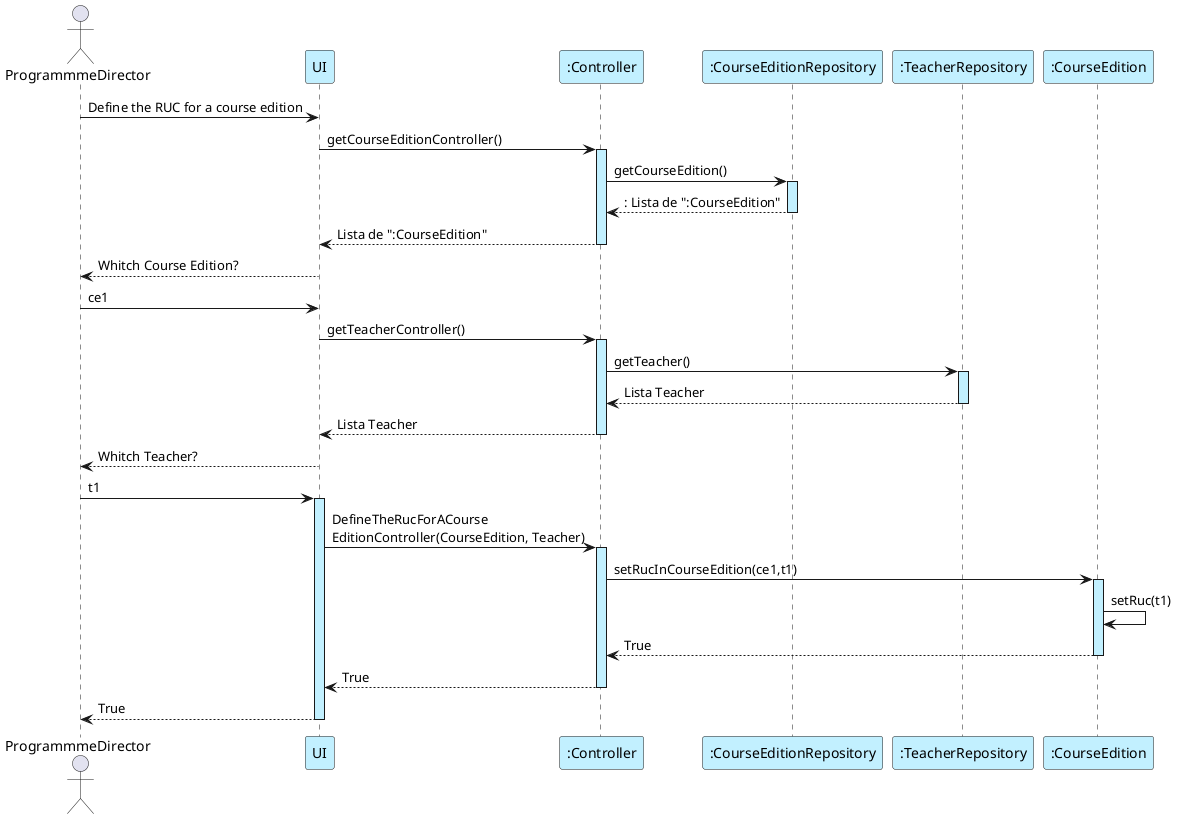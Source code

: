 @startuml
actor ProgrammmeDirector as PD
participant UI #application
participant ":Controller" as S #application
participant ":CourseEditionRepository" as CER #application
participant ":TeacherRepository" as TR #application
participant  ":CourseEdition" as CE #application


PD -> UI :Define the RUC for a course edition
UI -> S  :getCourseEditionController()
activate S #application
S -> CER :getCourseEdition()
activate CER #application
S <-- CER :: Lista de ":CourseEdition"
deactivate CER
UI <-- S : Lista de ":CourseEdition"
deactivate S
PD <-- UI :Whitch Course Edition?
PD -> UI: ce1
UI-> S :getTeacherController()
activate S #application
S -> TR :getTeacher()
activate TR #application
TR --> S :Lista Teacher
deactivate TR
S --> UI :Lista Teacher
deactivate S
PD <-- UI : Whitch Teacher?
PD -> UI: t1
activate UI #application
UI -> S : DefineTheRucForACourse\nEditionController(CourseEdition, Teacher)
activate S #application
S -> CE : setRucInCourseEdition(ce1,t1)
activate CE #application
CE -> CE :setRuc(t1)
CE --> S :True
deactivate CE
S --> UI :True
deactivate S
UI --> PD : True
deactivate UI


@enduml